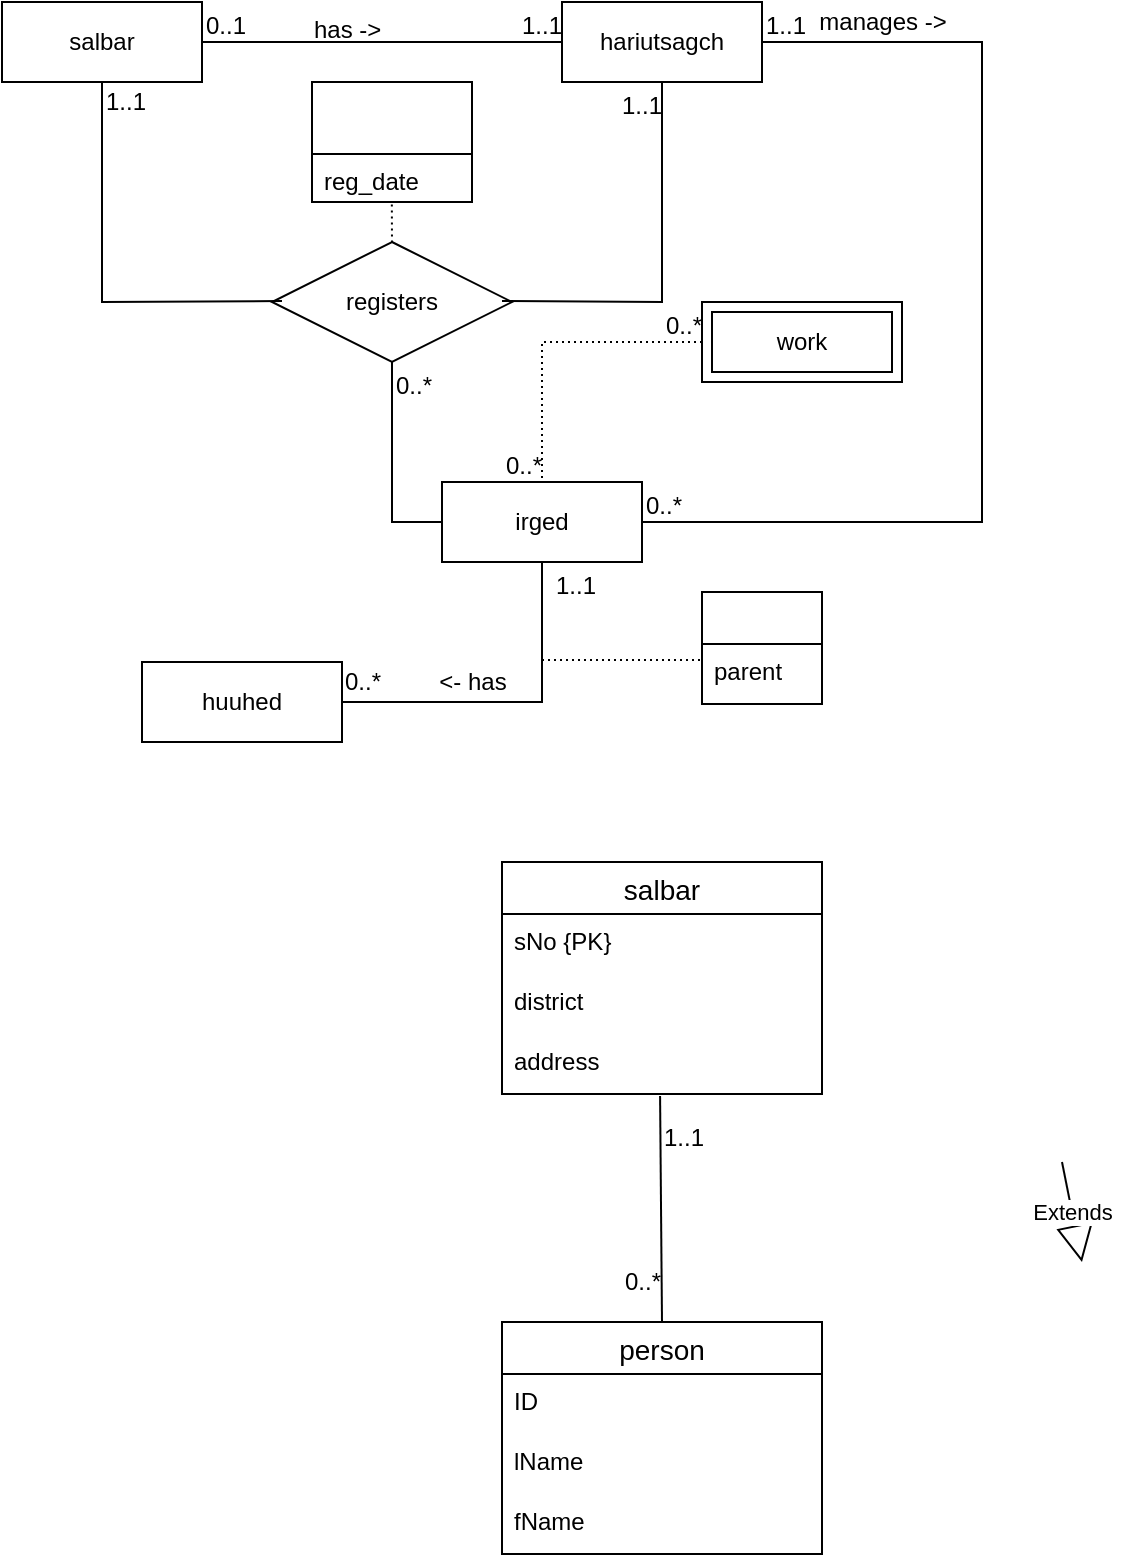 <mxfile version="15.7.3" type="github" pages="2">
  <diagram id="R2lEEEUBdFMjLlhIrx00" name="Page-1">
    <mxGraphModel dx="946" dy="612" grid="1" gridSize="10" guides="1" tooltips="1" connect="1" arrows="1" fold="1" page="1" pageScale="1" pageWidth="850" pageHeight="1100" math="0" shadow="0" extFonts="Permanent Marker^https://fonts.googleapis.com/css?family=Permanent+Marker">
      <root>
        <mxCell id="0" />
        <mxCell id="1" parent="0" />
        <mxCell id="ADMuirEgVVqvRALKzmbx-63" value="salbar" style="whiteSpace=wrap;html=1;align=center;" parent="1" vertex="1">
          <mxGeometry x="70" y="210" width="100" height="40" as="geometry" />
        </mxCell>
        <mxCell id="ADMuirEgVVqvRALKzmbx-65" value="hariutsagch" style="whiteSpace=wrap;html=1;align=center;" parent="1" vertex="1">
          <mxGeometry x="350" y="210" width="100" height="40" as="geometry" />
        </mxCell>
        <mxCell id="ADMuirEgVVqvRALKzmbx-74" value="has -&gt;" style="text;strokeColor=none;fillColor=none;spacingLeft=4;spacingRight=4;overflow=hidden;rotatable=0;points=[[0,0.5],[1,0.5]];portConstraint=eastwest;fontSize=12;" parent="1" vertex="1">
          <mxGeometry x="220" y="210" width="90" height="30" as="geometry" />
        </mxCell>
        <mxCell id="ADMuirEgVVqvRALKzmbx-104" value="" style="endArrow=none;html=1;rounded=0;entryX=0;entryY=0.5;entryDx=0;entryDy=0;exitX=1;exitY=0.5;exitDx=0;exitDy=0;" parent="1" source="ADMuirEgVVqvRALKzmbx-63" target="ADMuirEgVVqvRALKzmbx-65" edge="1">
          <mxGeometry relative="1" as="geometry">
            <mxPoint x="180" y="230" as="sourcePoint" />
            <mxPoint x="340" y="230" as="targetPoint" />
          </mxGeometry>
        </mxCell>
        <mxCell id="ADMuirEgVVqvRALKzmbx-105" value="0..1" style="resizable=0;html=1;align=left;verticalAlign=bottom;" parent="ADMuirEgVVqvRALKzmbx-104" connectable="0" vertex="1">
          <mxGeometry x="-1" relative="1" as="geometry" />
        </mxCell>
        <mxCell id="ADMuirEgVVqvRALKzmbx-106" value="1..1" style="resizable=0;html=1;align=right;verticalAlign=bottom;" parent="ADMuirEgVVqvRALKzmbx-104" connectable="0" vertex="1">
          <mxGeometry x="1" relative="1" as="geometry" />
        </mxCell>
        <mxCell id="ADMuirEgVVqvRALKzmbx-112" value="irged" style="whiteSpace=wrap;html=1;align=center;" parent="1" vertex="1">
          <mxGeometry x="290" y="450" width="100" height="40" as="geometry" />
        </mxCell>
        <mxCell id="ADMuirEgVVqvRALKzmbx-113" value="registers" style="shape=rhombus;perimeter=rhombusPerimeter;whiteSpace=wrap;html=1;align=center;" parent="1" vertex="1">
          <mxGeometry x="205" y="330" width="120" height="60" as="geometry" />
        </mxCell>
        <mxCell id="ADMuirEgVVqvRALKzmbx-114" value="" style="endArrow=none;html=1;rounded=0;entryX=0.5;entryY=1;entryDx=0;entryDy=0;" parent="1" target="ADMuirEgVVqvRALKzmbx-65" edge="1">
          <mxGeometry relative="1" as="geometry">
            <mxPoint x="320" y="359.5" as="sourcePoint" />
            <mxPoint x="480" y="359.5" as="targetPoint" />
            <Array as="points">
              <mxPoint x="400" y="360" />
            </Array>
          </mxGeometry>
        </mxCell>
        <mxCell id="ADMuirEgVVqvRALKzmbx-116" value="1..1" style="resizable=0;html=1;align=right;verticalAlign=bottom;" parent="ADMuirEgVVqvRALKzmbx-114" connectable="0" vertex="1">
          <mxGeometry x="1" relative="1" as="geometry">
            <mxPoint y="20" as="offset" />
          </mxGeometry>
        </mxCell>
        <mxCell id="ADMuirEgVVqvRALKzmbx-117" value="" style="endArrow=none;html=1;rounded=0;" parent="1" edge="1">
          <mxGeometry relative="1" as="geometry">
            <mxPoint x="120" y="250" as="sourcePoint" />
            <mxPoint x="210" y="359.5" as="targetPoint" />
            <Array as="points">
              <mxPoint x="120" y="360" />
            </Array>
          </mxGeometry>
        </mxCell>
        <mxCell id="ADMuirEgVVqvRALKzmbx-118" value="1..1" style="resizable=0;html=1;align=left;verticalAlign=bottom;" parent="ADMuirEgVVqvRALKzmbx-117" connectable="0" vertex="1">
          <mxGeometry x="-1" relative="1" as="geometry">
            <mxPoint y="18" as="offset" />
          </mxGeometry>
        </mxCell>
        <mxCell id="ADMuirEgVVqvRALKzmbx-121" value="" style="endArrow=none;html=1;rounded=0;exitX=0.5;exitY=1;exitDx=0;exitDy=0;entryX=0;entryY=0.5;entryDx=0;entryDy=0;" parent="1" source="ADMuirEgVVqvRALKzmbx-113" target="ADMuirEgVVqvRALKzmbx-112" edge="1">
          <mxGeometry relative="1" as="geometry">
            <mxPoint x="200" y="340" as="sourcePoint" />
            <mxPoint x="265" y="440" as="targetPoint" />
            <Array as="points">
              <mxPoint x="265" y="470" />
            </Array>
          </mxGeometry>
        </mxCell>
        <mxCell id="ADMuirEgVVqvRALKzmbx-122" value="0..*" style="resizable=0;html=1;align=left;verticalAlign=bottom;" parent="ADMuirEgVVqvRALKzmbx-121" connectable="0" vertex="1">
          <mxGeometry x="-1" relative="1" as="geometry">
            <mxPoint y="20" as="offset" />
          </mxGeometry>
        </mxCell>
        <mxCell id="ADMuirEgVVqvRALKzmbx-125" value="" style="endArrow=none;html=1;rounded=0;dashed=1;dashPattern=1 2;exitX=0.499;exitY=1.05;exitDx=0;exitDy=0;entryX=0.5;entryY=0;entryDx=0;entryDy=0;exitPerimeter=0;" parent="1" source="ADMuirEgVVqvRALKzmbx-151" target="ADMuirEgVVqvRALKzmbx-113" edge="1">
          <mxGeometry relative="1" as="geometry">
            <mxPoint x="265" y="300" as="sourcePoint" />
            <mxPoint x="360" y="340" as="targetPoint" />
          </mxGeometry>
        </mxCell>
        <mxCell id="ADMuirEgVVqvRALKzmbx-127" value="" style="endArrow=none;html=1;rounded=0;exitX=0.5;exitY=1;exitDx=0;exitDy=0;entryX=1;entryY=0.5;entryDx=0;entryDy=0;" parent="1" source="ADMuirEgVVqvRALKzmbx-112" target="ADMuirEgVVqvRALKzmbx-130" edge="1">
          <mxGeometry relative="1" as="geometry">
            <mxPoint x="260" y="480" as="sourcePoint" />
            <mxPoint x="265" y="520" as="targetPoint" />
            <Array as="points">
              <mxPoint x="340" y="560" />
            </Array>
          </mxGeometry>
        </mxCell>
        <mxCell id="ADMuirEgVVqvRALKzmbx-128" value="1..1" style="resizable=0;html=1;align=left;verticalAlign=bottom;" parent="ADMuirEgVVqvRALKzmbx-127" connectable="0" vertex="1">
          <mxGeometry x="-1" relative="1" as="geometry">
            <mxPoint x="5" y="20" as="offset" />
          </mxGeometry>
        </mxCell>
        <mxCell id="ADMuirEgVVqvRALKzmbx-129" value="0..*" style="resizable=0;html=1;align=right;verticalAlign=bottom;" parent="ADMuirEgVVqvRALKzmbx-127" connectable="0" vertex="1">
          <mxGeometry x="1" relative="1" as="geometry">
            <mxPoint x="-5" as="offset" />
          </mxGeometry>
        </mxCell>
        <mxCell id="ADMuirEgVVqvRALKzmbx-130" value="huuhed" style="whiteSpace=wrap;html=1;align=center;" parent="1" vertex="1">
          <mxGeometry x="140" y="540" width="100" height="40" as="geometry" />
        </mxCell>
        <mxCell id="ADMuirEgVVqvRALKzmbx-131" value="&amp;lt;- has" style="text;html=1;align=center;verticalAlign=middle;resizable=0;points=[];autosize=1;strokeColor=none;fillColor=none;" parent="1" vertex="1">
          <mxGeometry x="280" y="540" width="50" height="20" as="geometry" />
        </mxCell>
        <mxCell id="ADMuirEgVVqvRALKzmbx-135" value="" style="endArrow=none;html=1;rounded=0;exitX=1;exitY=0.5;exitDx=0;exitDy=0;entryX=1;entryY=0.5;entryDx=0;entryDy=0;" parent="1" source="ADMuirEgVVqvRALKzmbx-65" target="ADMuirEgVVqvRALKzmbx-112" edge="1">
          <mxGeometry relative="1" as="geometry">
            <mxPoint x="480" y="260" as="sourcePoint" />
            <mxPoint x="640" y="260" as="targetPoint" />
            <Array as="points">
              <mxPoint x="560" y="230" />
              <mxPoint x="560" y="470" />
            </Array>
          </mxGeometry>
        </mxCell>
        <mxCell id="ADMuirEgVVqvRALKzmbx-136" value="1..1" style="resizable=0;html=1;align=left;verticalAlign=bottom;" parent="ADMuirEgVVqvRALKzmbx-135" connectable="0" vertex="1">
          <mxGeometry x="-1" relative="1" as="geometry" />
        </mxCell>
        <mxCell id="ADMuirEgVVqvRALKzmbx-137" value="0..*" style="resizable=0;html=1;align=right;verticalAlign=bottom;" parent="ADMuirEgVVqvRALKzmbx-135" connectable="0" vertex="1">
          <mxGeometry x="1" relative="1" as="geometry">
            <mxPoint x="20" as="offset" />
          </mxGeometry>
        </mxCell>
        <mxCell id="ADMuirEgVVqvRALKzmbx-141" value="0..*" style="text;html=1;align=center;verticalAlign=middle;resizable=0;points=[];autosize=1;strokeColor=none;fillColor=none;" parent="1" vertex="1">
          <mxGeometry x="235" y="540" width="30" height="20" as="geometry" />
        </mxCell>
        <mxCell id="ADMuirEgVVqvRALKzmbx-142" value="manages -&amp;gt;" style="text;html=1;align=center;verticalAlign=middle;resizable=0;points=[];autosize=1;strokeColor=none;fillColor=none;" parent="1" vertex="1">
          <mxGeometry x="470" y="210" width="80" height="20" as="geometry" />
        </mxCell>
        <mxCell id="ADMuirEgVVqvRALKzmbx-143" value="" style="endArrow=none;html=1;rounded=0;dashed=1;dashPattern=1 2;" parent="1" edge="1">
          <mxGeometry relative="1" as="geometry">
            <mxPoint x="340" y="539" as="sourcePoint" />
            <mxPoint x="420" y="539" as="targetPoint" />
          </mxGeometry>
        </mxCell>
        <mxCell id="ADMuirEgVVqvRALKzmbx-150" value="" style="swimlane;fontStyle=0;childLayout=stackLayout;horizontal=1;startSize=36;horizontalStack=0;resizeParent=1;resizeParentMax=0;resizeLast=0;collapsible=1;marginBottom=0;align=center;fontSize=14;" parent="1" vertex="1">
          <mxGeometry x="225" y="250" width="80" height="60" as="geometry">
            <mxRectangle x="225" y="250" width="50" height="40" as="alternateBounds" />
          </mxGeometry>
        </mxCell>
        <mxCell id="ADMuirEgVVqvRALKzmbx-151" value="reg_date&#xa;" style="text;strokeColor=none;fillColor=none;spacingLeft=4;spacingRight=4;overflow=hidden;rotatable=0;points=[[0,0.5],[1,0.5]];portConstraint=eastwest;fontSize=12;" parent="ADMuirEgVVqvRALKzmbx-150" vertex="1">
          <mxGeometry y="36" width="80" height="24" as="geometry" />
        </mxCell>
        <mxCell id="ADMuirEgVVqvRALKzmbx-155" value="" style="swimlane;fontStyle=0;childLayout=stackLayout;horizontal=1;startSize=26;horizontalStack=0;resizeParent=1;resizeParentMax=0;resizeLast=0;collapsible=1;marginBottom=0;align=center;fontSize=14;" parent="1" vertex="1">
          <mxGeometry x="420" y="505" width="60" height="56" as="geometry" />
        </mxCell>
        <mxCell id="ADMuirEgVVqvRALKzmbx-156" value="parent" style="text;strokeColor=none;fillColor=none;spacingLeft=4;spacingRight=4;overflow=hidden;rotatable=0;points=[[0,0.5],[1,0.5]];portConstraint=eastwest;fontSize=12;" parent="ADMuirEgVVqvRALKzmbx-155" vertex="1">
          <mxGeometry y="26" width="60" height="30" as="geometry" />
        </mxCell>
        <mxCell id="ADMuirEgVVqvRALKzmbx-161" value="work" style="shape=ext;margin=3;double=1;whiteSpace=wrap;html=1;align=center;" parent="1" vertex="1">
          <mxGeometry x="420" y="360" width="100" height="40" as="geometry" />
        </mxCell>
        <mxCell id="ADMuirEgVVqvRALKzmbx-162" value="" style="endArrow=none;html=1;rounded=0;dashed=1;dashPattern=1 2;exitX=0;exitY=0.5;exitDx=0;exitDy=0;entryX=0.5;entryY=0;entryDx=0;entryDy=0;" parent="1" source="ADMuirEgVVqvRALKzmbx-161" target="ADMuirEgVVqvRALKzmbx-112" edge="1">
          <mxGeometry relative="1" as="geometry">
            <mxPoint x="400" y="400" as="sourcePoint" />
            <mxPoint x="560" y="400" as="targetPoint" />
            <Array as="points">
              <mxPoint x="340" y="380" />
            </Array>
          </mxGeometry>
        </mxCell>
        <mxCell id="ADMuirEgVVqvRALKzmbx-163" value="0..*" style="resizable=0;html=1;align=left;verticalAlign=bottom;" parent="ADMuirEgVVqvRALKzmbx-162" connectable="0" vertex="1">
          <mxGeometry x="-1" relative="1" as="geometry">
            <mxPoint x="-20" as="offset" />
          </mxGeometry>
        </mxCell>
        <mxCell id="ADMuirEgVVqvRALKzmbx-164" value="0..*" style="resizable=0;html=1;align=right;verticalAlign=bottom;" parent="ADMuirEgVVqvRALKzmbx-162" connectable="0" vertex="1">
          <mxGeometry x="1" relative="1" as="geometry" />
        </mxCell>
        <mxCell id="fjDcTaRAAQIb-huS8W74-1" value="salbar" style="swimlane;fontStyle=0;childLayout=stackLayout;horizontal=1;startSize=26;horizontalStack=0;resizeParent=1;resizeParentMax=0;resizeLast=0;collapsible=1;marginBottom=0;align=center;fontSize=14;" vertex="1" parent="1">
          <mxGeometry x="320" y="640" width="160" height="116" as="geometry" />
        </mxCell>
        <mxCell id="fjDcTaRAAQIb-huS8W74-2" value="sNo {PK}" style="text;strokeColor=none;fillColor=none;spacingLeft=4;spacingRight=4;overflow=hidden;rotatable=0;points=[[0,0.5],[1,0.5]];portConstraint=eastwest;fontSize=12;" vertex="1" parent="fjDcTaRAAQIb-huS8W74-1">
          <mxGeometry y="26" width="160" height="30" as="geometry" />
        </mxCell>
        <mxCell id="fjDcTaRAAQIb-huS8W74-3" value="district" style="text;strokeColor=none;fillColor=none;spacingLeft=4;spacingRight=4;overflow=hidden;rotatable=0;points=[[0,0.5],[1,0.5]];portConstraint=eastwest;fontSize=12;" vertex="1" parent="fjDcTaRAAQIb-huS8W74-1">
          <mxGeometry y="56" width="160" height="30" as="geometry" />
        </mxCell>
        <mxCell id="fjDcTaRAAQIb-huS8W74-4" value="address" style="text;strokeColor=none;fillColor=none;spacingLeft=4;spacingRight=4;overflow=hidden;rotatable=0;points=[[0,0.5],[1,0.5]];portConstraint=eastwest;fontSize=12;" vertex="1" parent="fjDcTaRAAQIb-huS8W74-1">
          <mxGeometry y="86" width="160" height="30" as="geometry" />
        </mxCell>
        <mxCell id="fjDcTaRAAQIb-huS8W74-5" value="person" style="swimlane;fontStyle=0;childLayout=stackLayout;horizontal=1;startSize=26;horizontalStack=0;resizeParent=1;resizeParentMax=0;resizeLast=0;collapsible=1;marginBottom=0;align=center;fontSize=14;" vertex="1" parent="1">
          <mxGeometry x="320" y="870" width="160" height="116" as="geometry" />
        </mxCell>
        <mxCell id="fjDcTaRAAQIb-huS8W74-6" value="ID" style="text;strokeColor=none;fillColor=none;spacingLeft=4;spacingRight=4;overflow=hidden;rotatable=0;points=[[0,0.5],[1,0.5]];portConstraint=eastwest;fontSize=12;" vertex="1" parent="fjDcTaRAAQIb-huS8W74-5">
          <mxGeometry y="26" width="160" height="30" as="geometry" />
        </mxCell>
        <mxCell id="fjDcTaRAAQIb-huS8W74-7" value="lName" style="text;strokeColor=none;fillColor=none;spacingLeft=4;spacingRight=4;overflow=hidden;rotatable=0;points=[[0,0.5],[1,0.5]];portConstraint=eastwest;fontSize=12;" vertex="1" parent="fjDcTaRAAQIb-huS8W74-5">
          <mxGeometry y="56" width="160" height="30" as="geometry" />
        </mxCell>
        <mxCell id="fjDcTaRAAQIb-huS8W74-8" value="fName" style="text;strokeColor=none;fillColor=none;spacingLeft=4;spacingRight=4;overflow=hidden;rotatable=0;points=[[0,0.5],[1,0.5]];portConstraint=eastwest;fontSize=12;" vertex="1" parent="fjDcTaRAAQIb-huS8W74-5">
          <mxGeometry y="86" width="160" height="30" as="geometry" />
        </mxCell>
        <mxCell id="fjDcTaRAAQIb-huS8W74-13" value="Extends" style="endArrow=block;endSize=16;endFill=0;html=1;rounded=0;" edge="1" parent="1">
          <mxGeometry width="160" relative="1" as="geometry">
            <mxPoint x="600" y="790" as="sourcePoint" />
            <mxPoint x="610" y="840" as="targetPoint" />
            <Array as="points" />
          </mxGeometry>
        </mxCell>
        <mxCell id="fjDcTaRAAQIb-huS8W74-14" value="" style="endArrow=none;html=1;rounded=0;entryX=0.5;entryY=0;entryDx=0;entryDy=0;exitX=0.494;exitY=1.033;exitDx=0;exitDy=0;exitPerimeter=0;" edge="1" parent="1" source="fjDcTaRAAQIb-huS8W74-4" target="fjDcTaRAAQIb-huS8W74-5">
          <mxGeometry relative="1" as="geometry">
            <mxPoint x="370" y="780" as="sourcePoint" />
            <mxPoint x="490" y="740" as="targetPoint" />
          </mxGeometry>
        </mxCell>
        <mxCell id="fjDcTaRAAQIb-huS8W74-15" value="1..1" style="resizable=0;html=1;align=left;verticalAlign=bottom;" connectable="0" vertex="1" parent="fjDcTaRAAQIb-huS8W74-14">
          <mxGeometry x="-1" relative="1" as="geometry">
            <mxPoint y="30" as="offset" />
          </mxGeometry>
        </mxCell>
        <mxCell id="fjDcTaRAAQIb-huS8W74-16" value="" style="resizable=0;html=1;align=right;verticalAlign=bottom;" connectable="0" vertex="1" parent="fjDcTaRAAQIb-huS8W74-14">
          <mxGeometry x="1" relative="1" as="geometry">
            <mxPoint x="-1" as="offset" />
          </mxGeometry>
        </mxCell>
        <mxCell id="fjDcTaRAAQIb-huS8W74-18" value="0..*" style="text;html=1;align=center;verticalAlign=middle;resizable=0;points=[];autosize=1;strokeColor=none;fillColor=none;" vertex="1" parent="1">
          <mxGeometry x="375" y="840" width="30" height="20" as="geometry" />
        </mxCell>
      </root>
    </mxGraphModel>
  </diagram>
  <diagram id="d-OER1UH-2jNqqoi7g91" name="Page-2">
    <mxGraphModel dx="946" dy="612" grid="1" gridSize="10" guides="1" tooltips="1" connect="1" arrows="1" fold="1" page="1" pageScale="1" pageWidth="850" pageHeight="1100" math="0" shadow="0">
      <root>
        <mxCell id="kR8r-Kk9q2gE-ikQ9Eug-0" />
        <mxCell id="kR8r-Kk9q2gE-ikQ9Eug-1" parent="kR8r-Kk9q2gE-ikQ9Eug-0" />
        <mxCell id="M3i9ECFIfDMsFkGlJRvz-0" value="salbar" style="swimlane;fontStyle=0;childLayout=stackLayout;horizontal=1;startSize=26;horizontalStack=0;resizeParent=1;resizeParentMax=0;resizeLast=0;collapsible=1;marginBottom=0;align=center;fontSize=14;" vertex="1" parent="kR8r-Kk9q2gE-ikQ9Eug-1">
          <mxGeometry x="350" y="160" width="100" height="116" as="geometry">
            <mxRectangle x="320" y="160" width="70" height="26" as="alternateBounds" />
          </mxGeometry>
        </mxCell>
        <mxCell id="M3i9ECFIfDMsFkGlJRvz-1" value="sNo {PK}" style="text;strokeColor=none;fillColor=none;spacingLeft=4;spacingRight=4;overflow=hidden;rotatable=0;points=[[0,0.5],[1,0.5]];portConstraint=eastwest;fontSize=12;" vertex="1" parent="M3i9ECFIfDMsFkGlJRvz-0">
          <mxGeometry y="26" width="100" height="30" as="geometry" />
        </mxCell>
        <mxCell id="M3i9ECFIfDMsFkGlJRvz-2" value="district" style="text;strokeColor=none;fillColor=none;spacingLeft=4;spacingRight=4;overflow=hidden;rotatable=0;points=[[0,0.5],[1,0.5]];portConstraint=eastwest;fontSize=12;" vertex="1" parent="M3i9ECFIfDMsFkGlJRvz-0">
          <mxGeometry y="56" width="100" height="30" as="geometry" />
        </mxCell>
        <mxCell id="M3i9ECFIfDMsFkGlJRvz-3" value="address" style="text;strokeColor=none;fillColor=none;spacingLeft=4;spacingRight=4;overflow=hidden;rotatable=0;points=[[0,0.5],[1,0.5]];portConstraint=eastwest;fontSize=12;" vertex="1" parent="M3i9ECFIfDMsFkGlJRvz-0">
          <mxGeometry y="86" width="100" height="30" as="geometry" />
        </mxCell>
        <mxCell id="K5gD9mgsS8Kux7xqECKv-0" value="person" style="swimlane;fontStyle=0;childLayout=stackLayout;horizontal=1;startSize=26;horizontalStack=0;resizeParent=1;resizeParentMax=0;resizeLast=0;collapsible=1;marginBottom=0;align=center;fontSize=14;" vertex="1" parent="kR8r-Kk9q2gE-ikQ9Eug-1">
          <mxGeometry x="350" y="400" width="100" height="116" as="geometry" />
        </mxCell>
        <mxCell id="K5gD9mgsS8Kux7xqECKv-1" value="ID {PK}" style="text;strokeColor=none;fillColor=none;spacingLeft=4;spacingRight=4;overflow=hidden;rotatable=0;points=[[0,0.5],[1,0.5]];portConstraint=eastwest;fontSize=12;" vertex="1" parent="K5gD9mgsS8Kux7xqECKv-0">
          <mxGeometry y="26" width="100" height="30" as="geometry" />
        </mxCell>
        <mxCell id="K5gD9mgsS8Kux7xqECKv-2" value="lName" style="text;strokeColor=none;fillColor=none;spacingLeft=4;spacingRight=4;overflow=hidden;rotatable=0;points=[[0,0.5],[1,0.5]];portConstraint=eastwest;fontSize=12;" vertex="1" parent="K5gD9mgsS8Kux7xqECKv-0">
          <mxGeometry y="56" width="100" height="30" as="geometry" />
        </mxCell>
        <mxCell id="K5gD9mgsS8Kux7xqECKv-3" value="fName" style="text;strokeColor=none;fillColor=none;spacingLeft=4;spacingRight=4;overflow=hidden;rotatable=0;points=[[0,0.5],[1,0.5]];portConstraint=eastwest;fontSize=12;" vertex="1" parent="K5gD9mgsS8Kux7xqECKv-0">
          <mxGeometry y="86" width="100" height="30" as="geometry" />
        </mxCell>
        <mxCell id="eOQSCQNxzaCSzRal2wre-0" value="" style="endArrow=none;html=1;rounded=0;exitX=0.5;exitY=0;exitDx=0;exitDy=0;entryX=0.5;entryY=0.967;entryDx=0;entryDy=0;entryPerimeter=0;" edge="1" parent="kR8r-Kk9q2gE-ikQ9Eug-1" source="K5gD9mgsS8Kux7xqECKv-0" target="M3i9ECFIfDMsFkGlJRvz-3">
          <mxGeometry relative="1" as="geometry">
            <mxPoint x="340" y="410" as="sourcePoint" />
            <mxPoint x="400" y="290" as="targetPoint" />
          </mxGeometry>
        </mxCell>
        <mxCell id="eOQSCQNxzaCSzRal2wre-1" value="0..*" style="resizable=0;html=1;align=left;verticalAlign=bottom;" connectable="0" vertex="1" parent="eOQSCQNxzaCSzRal2wre-0">
          <mxGeometry x="-1" relative="1" as="geometry" />
        </mxCell>
        <mxCell id="eOQSCQNxzaCSzRal2wre-2" value="1..1" style="resizable=0;html=1;align=right;verticalAlign=bottom;" connectable="0" vertex="1" parent="eOQSCQNxzaCSzRal2wre-0">
          <mxGeometry x="1" relative="1" as="geometry">
            <mxPoint x="-1" y="25" as="offset" />
          </mxGeometry>
        </mxCell>
        <mxCell id="eOQSCQNxzaCSzRal2wre-3" value="Extends" style="endArrow=block;endSize=16;endFill=0;html=1;rounded=0;entryX=0.494;entryY=1.033;entryDx=0;entryDy=0;entryPerimeter=0;" edge="1" parent="kR8r-Kk9q2gE-ikQ9Eug-1" target="K5gD9mgsS8Kux7xqECKv-3">
          <mxGeometry width="160" relative="1" as="geometry">
            <mxPoint x="399" y="600" as="sourcePoint" />
            <mxPoint x="490" y="680" as="targetPoint" />
            <Array as="points">
              <mxPoint x="399" y="580" />
            </Array>
          </mxGeometry>
        </mxCell>
        <mxCell id="eOQSCQNxzaCSzRal2wre-5" value="" style="endArrow=none;html=1;rounded=0;" edge="1" parent="kR8r-Kk9q2gE-ikQ9Eug-1">
          <mxGeometry relative="1" as="geometry">
            <mxPoint x="280" y="600" as="sourcePoint" />
            <mxPoint x="520" y="600" as="targetPoint" />
          </mxGeometry>
        </mxCell>
        <mxCell id="eOQSCQNxzaCSzRal2wre-6" value="" style="endArrow=none;html=1;rounded=0;" edge="1" parent="kR8r-Kk9q2gE-ikQ9Eug-1">
          <mxGeometry relative="1" as="geometry">
            <mxPoint x="280" y="600" as="sourcePoint" />
            <mxPoint x="280" y="680" as="targetPoint" />
          </mxGeometry>
        </mxCell>
        <mxCell id="eOQSCQNxzaCSzRal2wre-10" value="hariutsagch" style="swimlane;fontStyle=0;childLayout=stackLayout;horizontal=1;startSize=26;horizontalStack=0;resizeParent=1;resizeParentMax=0;resizeLast=0;collapsible=1;marginBottom=0;align=center;fontSize=14;" vertex="1" parent="kR8r-Kk9q2gE-ikQ9Eug-1">
          <mxGeometry x="230" y="680" width="100" height="56" as="geometry" />
        </mxCell>
        <mxCell id="eOQSCQNxzaCSzRal2wre-11" value="hNo {PK}" style="text;strokeColor=none;fillColor=none;spacingLeft=4;spacingRight=4;overflow=hidden;rotatable=0;points=[[0,0.5],[1,0.5]];portConstraint=eastwest;fontSize=12;" vertex="1" parent="eOQSCQNxzaCSzRal2wre-10">
          <mxGeometry y="26" width="100" height="30" as="geometry" />
        </mxCell>
        <mxCell id="eOQSCQNxzaCSzRal2wre-14" value="irgen" style="swimlane;fontStyle=0;childLayout=stackLayout;horizontal=1;startSize=26;horizontalStack=0;resizeParent=1;resizeParentMax=0;resizeLast=0;collapsible=1;marginBottom=0;align=center;fontSize=14;" vertex="1" parent="kR8r-Kk9q2gE-ikQ9Eug-1">
          <mxGeometry x="380" y="825" width="100" height="116" as="geometry" />
        </mxCell>
        <mxCell id="eOQSCQNxzaCSzRal2wre-15" value="iNo {PK}" style="text;strokeColor=none;fillColor=none;spacingLeft=4;spacingRight=4;overflow=hidden;rotatable=0;points=[[0,0.5],[1,0.5]];portConstraint=eastwest;fontSize=12;" vertex="1" parent="eOQSCQNxzaCSzRal2wre-14">
          <mxGeometry y="26" width="100" height="30" as="geometry" />
        </mxCell>
        <mxCell id="eOQSCQNxzaCSzRal2wre-19" value="profession" style="text;strokeColor=none;fillColor=none;spacingLeft=4;spacingRight=4;overflow=hidden;rotatable=0;points=[[0,0.5],[1,0.5]];portConstraint=eastwest;fontSize=12;" vertex="1" parent="eOQSCQNxzaCSzRal2wre-14">
          <mxGeometry y="56" width="100" height="30" as="geometry" />
        </mxCell>
        <mxCell id="eOQSCQNxzaCSzRal2wre-20" value="earning" style="text;strokeColor=none;fillColor=none;spacingLeft=4;spacingRight=4;overflow=hidden;rotatable=0;points=[[0,0.5],[1,0.5]];portConstraint=eastwest;fontSize=12;" vertex="1" parent="eOQSCQNxzaCSzRal2wre-14">
          <mxGeometry y="86" width="100" height="30" as="geometry" />
        </mxCell>
        <mxCell id="eOQSCQNxzaCSzRal2wre-16" value="huuhed" style="swimlane;fontStyle=0;childLayout=stackLayout;horizontal=1;startSize=26;horizontalStack=0;resizeParent=1;resizeParentMax=0;resizeLast=0;collapsible=1;marginBottom=0;align=center;fontSize=14;" vertex="1" parent="kR8r-Kk9q2gE-ikQ9Eug-1">
          <mxGeometry x="560" y="825" width="100" height="86" as="geometry" />
        </mxCell>
        <mxCell id="eOQSCQNxzaCSzRal2wre-17" value="huNo" style="text;strokeColor=none;fillColor=none;spacingLeft=4;spacingRight=4;overflow=hidden;rotatable=0;points=[[0,0.5],[1,0.5]];portConstraint=eastwest;fontSize=12;" vertex="1" parent="eOQSCQNxzaCSzRal2wre-16">
          <mxGeometry y="26" width="100" height="30" as="geometry" />
        </mxCell>
        <mxCell id="eOQSCQNxzaCSzRal2wre-18" value="age" style="text;strokeColor=none;fillColor=none;spacingLeft=4;spacingRight=4;overflow=hidden;rotatable=0;points=[[0,0.5],[1,0.5]];portConstraint=eastwest;fontSize=12;" vertex="1" parent="eOQSCQNxzaCSzRal2wre-16">
          <mxGeometry y="56" width="100" height="30" as="geometry" />
        </mxCell>
        <mxCell id="eOQSCQNxzaCSzRal2wre-21" value="" style="endArrow=none;html=1;rounded=0;exitX=0.5;exitY=0;exitDx=0;exitDy=0;entryX=0.5;entryY=0;entryDx=0;entryDy=0;" edge="1" parent="kR8r-Kk9q2gE-ikQ9Eug-1" source="eOQSCQNxzaCSzRal2wre-14" target="eOQSCQNxzaCSzRal2wre-16">
          <mxGeometry relative="1" as="geometry">
            <mxPoint x="360" y="850" as="sourcePoint" />
            <mxPoint x="590" y="770" as="targetPoint" />
            <Array as="points">
              <mxPoint x="430" y="800" />
              <mxPoint x="480" y="800" />
              <mxPoint x="610" y="800" />
            </Array>
          </mxGeometry>
        </mxCell>
        <mxCell id="eOQSCQNxzaCSzRal2wre-22" value="has -&amp;gt;" style="text;html=1;align=center;verticalAlign=middle;resizable=0;points=[];autosize=1;strokeColor=none;fillColor=none;" vertex="1" parent="kR8r-Kk9q2gE-ikQ9Eug-1">
          <mxGeometry x="500" y="941" width="50" height="20" as="geometry" />
        </mxCell>
        <mxCell id="eOQSCQNxzaCSzRal2wre-25" value="irgen" style="swimlane;fontStyle=0;childLayout=stackLayout;horizontal=1;startSize=26;horizontalStack=0;resizeParent=1;resizeParentMax=0;resizeLast=0;collapsible=1;marginBottom=0;align=center;fontSize=14;" vertex="1" parent="kR8r-Kk9q2gE-ikQ9Eug-1">
          <mxGeometry x="690" y="704" width="100" height="56" as="geometry" />
        </mxCell>
        <mxCell id="eOQSCQNxzaCSzRal2wre-26" value="iNo" style="text;strokeColor=none;fillColor=none;spacingLeft=4;spacingRight=4;overflow=hidden;rotatable=0;points=[[0,0.5],[1,0.5]];portConstraint=eastwest;fontSize=12;" vertex="1" parent="eOQSCQNxzaCSzRal2wre-25">
          <mxGeometry y="26" width="100" height="30" as="geometry" />
        </mxCell>
        <mxCell id="eOQSCQNxzaCSzRal2wre-27" value="Extends" style="endArrow=block;endSize=16;endFill=0;html=1;rounded=0;" edge="1" parent="kR8r-Kk9q2gE-ikQ9Eug-1">
          <mxGeometry width="160" relative="1" as="geometry">
            <mxPoint x="520" y="790" as="sourcePoint" />
            <mxPoint x="520" y="750" as="targetPoint" />
            <Array as="points">
              <mxPoint x="519.5" y="799.01" />
            </Array>
          </mxGeometry>
        </mxCell>
        <mxCell id="eOQSCQNxzaCSzRal2wre-28" value="" style="endArrow=none;html=1;rounded=0;exitX=0.47;exitY=1.067;exitDx=0;exitDy=0;exitPerimeter=0;entryX=0.55;entryY=1.133;entryDx=0;entryDy=0;entryPerimeter=0;" edge="1" parent="kR8r-Kk9q2gE-ikQ9Eug-1" source="eOQSCQNxzaCSzRal2wre-20" target="eOQSCQNxzaCSzRal2wre-18">
          <mxGeometry relative="1" as="geometry">
            <mxPoint x="320" y="1020" as="sourcePoint" />
            <mxPoint x="480" y="1020" as="targetPoint" />
            <Array as="points">
              <mxPoint x="427" y="960" />
              <mxPoint x="615" y="960" />
            </Array>
          </mxGeometry>
        </mxCell>
        <mxCell id="eOQSCQNxzaCSzRal2wre-29" value="" style="endArrow=none;html=1;rounded=0;entryX=1.033;entryY=1.25;entryDx=0;entryDy=0;entryPerimeter=0;" edge="1" parent="kR8r-Kk9q2gE-ikQ9Eug-1" target="eOQSCQNxzaCSzRal2wre-30">
          <mxGeometry relative="1" as="geometry">
            <mxPoint x="190" y="720" as="sourcePoint" />
            <mxPoint x="500" y="750" as="targetPoint" />
          </mxGeometry>
        </mxCell>
        <mxCell id="eOQSCQNxzaCSzRal2wre-30" value="cares -&amp;gt;" style="text;html=1;align=center;verticalAlign=middle;resizable=0;points=[];autosize=1;strokeColor=none;fillColor=none;" vertex="1" parent="kR8r-Kk9q2gE-ikQ9Eug-1">
          <mxGeometry x="120" y="740" width="60" height="20" as="geometry" />
        </mxCell>
        <mxCell id="eOQSCQNxzaCSzRal2wre-31" value="1..1" style="text;html=1;align=center;verticalAlign=middle;resizable=0;points=[];autosize=1;strokeColor=none;fillColor=none;" vertex="1" parent="kR8r-Kk9q2gE-ikQ9Eug-1">
          <mxGeometry x="60" y="716" width="40" height="20" as="geometry" />
        </mxCell>
        <mxCell id="eOQSCQNxzaCSzRal2wre-32" value="0..*" style="text;html=1;align=center;verticalAlign=middle;resizable=0;points=[];autosize=1;strokeColor=none;fillColor=none;" vertex="1" parent="kR8r-Kk9q2gE-ikQ9Eug-1">
          <mxGeometry x="120" y="800" width="30" height="20" as="geometry" />
        </mxCell>
        <mxCell id="eOQSCQNxzaCSzRal2wre-33" value="0..*" style="text;html=1;align=center;verticalAlign=middle;resizable=0;points=[];autosize=1;strokeColor=none;fillColor=none;" vertex="1" parent="kR8r-Kk9q2gE-ikQ9Eug-1">
          <mxGeometry x="585" y="910" width="30" height="20" as="geometry" />
        </mxCell>
        <mxCell id="eOQSCQNxzaCSzRal2wre-34" value="1..2" style="text;html=1;align=center;verticalAlign=middle;resizable=0;points=[];autosize=1;strokeColor=none;fillColor=none;" vertex="1" parent="kR8r-Kk9q2gE-ikQ9Eug-1">
          <mxGeometry x="430" y="940" width="40" height="20" as="geometry" />
        </mxCell>
        <mxCell id="eOQSCQNxzaCSzRal2wre-35" value="" style="endArrow=none;html=1;rounded=0;entryX=0;entryY=0.25;entryDx=0;entryDy=0;exitX=0.5;exitY=0;exitDx=0;exitDy=0;" edge="1" parent="kR8r-Kk9q2gE-ikQ9Eug-1" source="M3i9ECFIfDMsFkGlJRvz-0" target="eOQSCQNxzaCSzRal2wre-10">
          <mxGeometry relative="1" as="geometry">
            <mxPoint x="300" y="174" as="sourcePoint" />
            <mxPoint x="190" y="679" as="targetPoint" />
            <Array as="points">
              <mxPoint x="400" y="120" />
              <mxPoint x="120" y="120" />
              <mxPoint x="120" y="694" />
            </Array>
          </mxGeometry>
        </mxCell>
        <mxCell id="eOQSCQNxzaCSzRal2wre-36" value="&amp;lt;- manages" style="text;html=1;align=center;verticalAlign=middle;resizable=0;points=[];autosize=1;strokeColor=none;fillColor=none;" vertex="1" parent="kR8r-Kk9q2gE-ikQ9Eug-1">
          <mxGeometry x="120" y="670" width="80" height="20" as="geometry" />
        </mxCell>
        <mxCell id="eOQSCQNxzaCSzRal2wre-37" value="1..1" style="text;html=1;align=center;verticalAlign=middle;resizable=0;points=[];autosize=1;strokeColor=none;fillColor=none;" vertex="1" parent="kR8r-Kk9q2gE-ikQ9Eug-1">
          <mxGeometry x="200" y="670" width="40" height="20" as="geometry" />
        </mxCell>
        <mxCell id="eOQSCQNxzaCSzRal2wre-38" value="1..1" style="text;html=1;align=center;verticalAlign=middle;resizable=0;points=[];autosize=1;strokeColor=none;fillColor=none;" vertex="1" parent="kR8r-Kk9q2gE-ikQ9Eug-1">
          <mxGeometry x="360" y="130" width="40" height="20" as="geometry" />
        </mxCell>
        <mxCell id="cS_KN-iSoXY1EK2WJX6q-0" value="" style="endArrow=none;html=1;rounded=0;exitX=1;exitY=0.5;exitDx=0;exitDy=0;entryX=1;entryY=0.5;entryDx=0;entryDy=0;" edge="1" parent="kR8r-Kk9q2gE-ikQ9Eug-1" source="M3i9ECFIfDMsFkGlJRvz-1" target="cS_KN-iSoXY1EK2WJX6q-1">
          <mxGeometry relative="1" as="geometry">
            <mxPoint x="455" y="180" as="sourcePoint" />
            <mxPoint x="640" y="201" as="targetPoint" />
            <Array as="points">
              <mxPoint x="600" y="201" />
              <mxPoint x="600" y="720" />
            </Array>
          </mxGeometry>
        </mxCell>
        <mxCell id="cS_KN-iSoXY1EK2WJX6q-1" value="registers" style="shape=rhombus;perimeter=rhombusPerimeter;whiteSpace=wrap;html=1;align=center;" vertex="1" parent="kR8r-Kk9q2gE-ikQ9Eug-1">
          <mxGeometry x="390" y="690" width="120" height="60" as="geometry" />
        </mxCell>
        <mxCell id="yDViF17m2ND0EF3ycO2u-0" value="" style="endArrow=none;html=1;rounded=0;exitX=1;exitY=0.5;exitDx=0;exitDy=0;entryX=0;entryY=0.5;entryDx=0;entryDy=0;" edge="1" parent="kR8r-Kk9q2gE-ikQ9Eug-1" source="eOQSCQNxzaCSzRal2wre-11" target="cS_KN-iSoXY1EK2WJX6q-1">
          <mxGeometry relative="1" as="geometry">
            <mxPoint x="350" y="530" as="sourcePoint" />
            <mxPoint x="510" y="530" as="targetPoint" />
          </mxGeometry>
        </mxCell>
      </root>
    </mxGraphModel>
  </diagram>
</mxfile>
